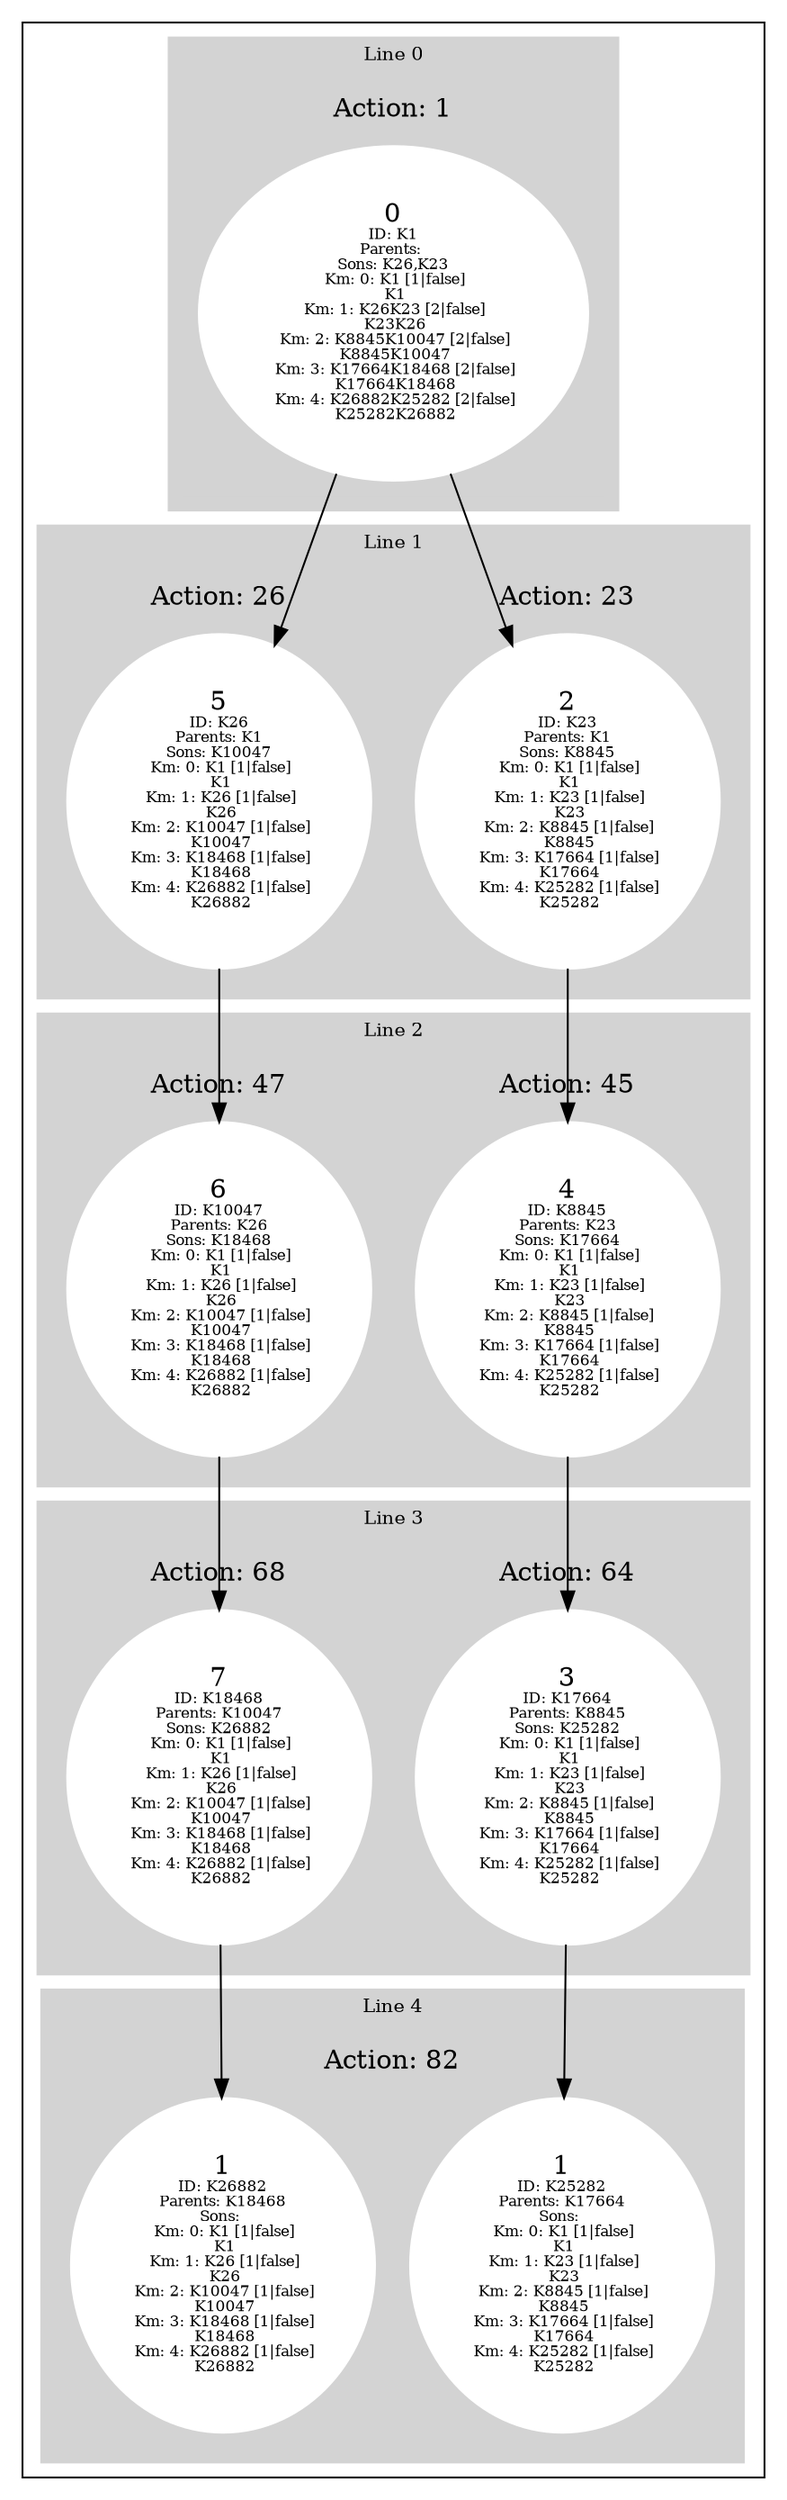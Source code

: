 digraph G {
subgraph cluster_info {
        subgraph cluster_0 {
        style=filled;
        color=lightgrey;
        node [style=filled,color=white];
        subgraph cluster_act_1 {
label = "Action: 1"step_K1 [label=<0<BR /><FONT POINT-SIZE="8">ID: K1</FONT><BR /><FONT POINT-SIZE="8">Parents: </FONT><BR /><FONT POINT-SIZE="8">Sons: K26,K23</FONT><BR /><FONT POINT-SIZE="8"> Km: 0: K1 [1|false]<BR /> K1</FONT><BR /><FONT POINT-SIZE="8"> Km: 1: K26K23 [2|false]<BR /> K23K26</FONT><BR /><FONT POINT-SIZE="8"> Km: 2: K8845K10047 [2|false]<BR /> K8845K10047</FONT><BR /><FONT POINT-SIZE="8"> Km: 3: K17664K18468 [2|false]<BR /> K17664K18468</FONT><BR /><FONT POINT-SIZE="8"> Km: 4: K26882K25282 [2|false]<BR /> K25282K26882</FONT>>]
}

        fontsize="10"
        label = "Line 0";
        }

        subgraph cluster_4 {
        style=filled;
        color=lightgrey;
        node [style=filled,color=white];
        subgraph cluster_act_82 {
label = "Action: 82"step_K26882 [label=<1<BR /><FONT POINT-SIZE="8">ID: K26882</FONT><BR /><FONT POINT-SIZE="8">Parents: K18468</FONT><BR /><FONT POINT-SIZE="8">Sons: </FONT><BR /><FONT POINT-SIZE="8"> Km: 0: K1 [1|false]<BR /> K1</FONT><BR /><FONT POINT-SIZE="8"> Km: 1: K26 [1|false]<BR /> K26</FONT><BR /><FONT POINT-SIZE="8"> Km: 2: K10047 [1|false]<BR /> K10047</FONT><BR /><FONT POINT-SIZE="8"> Km: 3: K18468 [1|false]<BR /> K18468</FONT><BR /><FONT POINT-SIZE="8"> Km: 4: K26882 [1|false]<BR /> K26882</FONT>>]
step_K25282 [label=<1<BR /><FONT POINT-SIZE="8">ID: K25282</FONT><BR /><FONT POINT-SIZE="8">Parents: K17664</FONT><BR /><FONT POINT-SIZE="8">Sons: </FONT><BR /><FONT POINT-SIZE="8"> Km: 0: K1 [1|false]<BR /> K1</FONT><BR /><FONT POINT-SIZE="8"> Km: 1: K23 [1|false]<BR /> K23</FONT><BR /><FONT POINT-SIZE="8"> Km: 2: K8845 [1|false]<BR /> K8845</FONT><BR /><FONT POINT-SIZE="8"> Km: 3: K17664 [1|false]<BR /> K17664</FONT><BR /><FONT POINT-SIZE="8"> Km: 4: K25282 [1|false]<BR /> K25282</FONT>>]
}
subgraph cluster_act_82 {
label = "Action: 82"step_K26882 [label=<1<BR /><FONT POINT-SIZE="8">ID: K26882</FONT><BR /><FONT POINT-SIZE="8">Parents: K18468</FONT><BR /><FONT POINT-SIZE="8">Sons: </FONT><BR /><FONT POINT-SIZE="8"> Km: 0: K1 [1|false]<BR /> K1</FONT><BR /><FONT POINT-SIZE="8"> Km: 1: K26 [1|false]<BR /> K26</FONT><BR /><FONT POINT-SIZE="8"> Km: 2: K10047 [1|false]<BR /> K10047</FONT><BR /><FONT POINT-SIZE="8"> Km: 3: K18468 [1|false]<BR /> K18468</FONT><BR /><FONT POINT-SIZE="8"> Km: 4: K26882 [1|false]<BR /> K26882</FONT>>]
step_K25282 [label=<1<BR /><FONT POINT-SIZE="8">ID: K25282</FONT><BR /><FONT POINT-SIZE="8">Parents: K17664</FONT><BR /><FONT POINT-SIZE="8">Sons: </FONT><BR /><FONT POINT-SIZE="8"> Km: 0: K1 [1|false]<BR /> K1</FONT><BR /><FONT POINT-SIZE="8"> Km: 1: K23 [1|false]<BR /> K23</FONT><BR /><FONT POINT-SIZE="8"> Km: 2: K8845 [1|false]<BR /> K8845</FONT><BR /><FONT POINT-SIZE="8"> Km: 3: K17664 [1|false]<BR /> K17664</FONT><BR /><FONT POINT-SIZE="8"> Km: 4: K25282 [1|false]<BR /> K25282</FONT>>]
}

        fontsize="10"
        label = "Line 4";
        }

        subgraph cluster_2 {
        style=filled;
        color=lightgrey;
        node [style=filled,color=white];
        subgraph cluster_act_45 {
label = "Action: 45"step_K8845 [label=<4<BR /><FONT POINT-SIZE="8">ID: K8845</FONT><BR /><FONT POINT-SIZE="8">Parents: K23</FONT><BR /><FONT POINT-SIZE="8">Sons: K17664</FONT><BR /><FONT POINT-SIZE="8"> Km: 0: K1 [1|false]<BR /> K1</FONT><BR /><FONT POINT-SIZE="8"> Km: 1: K23 [1|false]<BR /> K23</FONT><BR /><FONT POINT-SIZE="8"> Km: 2: K8845 [1|false]<BR /> K8845</FONT><BR /><FONT POINT-SIZE="8"> Km: 3: K17664 [1|false]<BR /> K17664</FONT><BR /><FONT POINT-SIZE="8"> Km: 4: K25282 [1|false]<BR /> K25282</FONT>>]
}
subgraph cluster_act_47 {
label = "Action: 47"step_K10047 [label=<6<BR /><FONT POINT-SIZE="8">ID: K10047</FONT><BR /><FONT POINT-SIZE="8">Parents: K26</FONT><BR /><FONT POINT-SIZE="8">Sons: K18468</FONT><BR /><FONT POINT-SIZE="8"> Km: 0: K1 [1|false]<BR /> K1</FONT><BR /><FONT POINT-SIZE="8"> Km: 1: K26 [1|false]<BR /> K26</FONT><BR /><FONT POINT-SIZE="8"> Km: 2: K10047 [1|false]<BR /> K10047</FONT><BR /><FONT POINT-SIZE="8"> Km: 3: K18468 [1|false]<BR /> K18468</FONT><BR /><FONT POINT-SIZE="8"> Km: 4: K26882 [1|false]<BR /> K26882</FONT>>]
}

        fontsize="10"
        label = "Line 2";
        }

        subgraph cluster_3 {
        style=filled;
        color=lightgrey;
        node [style=filled,color=white];
        subgraph cluster_act_64 {
label = "Action: 64"step_K17664 [label=<3<BR /><FONT POINT-SIZE="8">ID: K17664</FONT><BR /><FONT POINT-SIZE="8">Parents: K8845</FONT><BR /><FONT POINT-SIZE="8">Sons: K25282</FONT><BR /><FONT POINT-SIZE="8"> Km: 0: K1 [1|false]<BR /> K1</FONT><BR /><FONT POINT-SIZE="8"> Km: 1: K23 [1|false]<BR /> K23</FONT><BR /><FONT POINT-SIZE="8"> Km: 2: K8845 [1|false]<BR /> K8845</FONT><BR /><FONT POINT-SIZE="8"> Km: 3: K17664 [1|false]<BR /> K17664</FONT><BR /><FONT POINT-SIZE="8"> Km: 4: K25282 [1|false]<BR /> K25282</FONT>>]
}
subgraph cluster_act_68 {
label = "Action: 68"step_K18468 [label=<7<BR /><FONT POINT-SIZE="8">ID: K18468</FONT><BR /><FONT POINT-SIZE="8">Parents: K10047</FONT><BR /><FONT POINT-SIZE="8">Sons: K26882</FONT><BR /><FONT POINT-SIZE="8"> Km: 0: K1 [1|false]<BR /> K1</FONT><BR /><FONT POINT-SIZE="8"> Km: 1: K26 [1|false]<BR /> K26</FONT><BR /><FONT POINT-SIZE="8"> Km: 2: K10047 [1|false]<BR /> K10047</FONT><BR /><FONT POINT-SIZE="8"> Km: 3: K18468 [1|false]<BR /> K18468</FONT><BR /><FONT POINT-SIZE="8"> Km: 4: K26882 [1|false]<BR /> K26882</FONT>>]
}

        fontsize="10"
        label = "Line 3";
        }

        subgraph cluster_1 {
        style=filled;
        color=lightgrey;
        node [style=filled,color=white];
        subgraph cluster_act_26 {
label = "Action: 26"step_K26 [label=<5<BR /><FONT POINT-SIZE="8">ID: K26</FONT><BR /><FONT POINT-SIZE="8">Parents: K1</FONT><BR /><FONT POINT-SIZE="8">Sons: K10047</FONT><BR /><FONT POINT-SIZE="8"> Km: 0: K1 [1|false]<BR /> K1</FONT><BR /><FONT POINT-SIZE="8"> Km: 1: K26 [1|false]<BR /> K26</FONT><BR /><FONT POINT-SIZE="8"> Km: 2: K10047 [1|false]<BR /> K10047</FONT><BR /><FONT POINT-SIZE="8"> Km: 3: K18468 [1|false]<BR /> K18468</FONT><BR /><FONT POINT-SIZE="8"> Km: 4: K26882 [1|false]<BR /> K26882</FONT>>]
}
subgraph cluster_act_23 {
label = "Action: 23"step_K23 [label=<2<BR /><FONT POINT-SIZE="8">ID: K23</FONT><BR /><FONT POINT-SIZE="8">Parents: K1</FONT><BR /><FONT POINT-SIZE="8">Sons: K8845</FONT><BR /><FONT POINT-SIZE="8"> Km: 0: K1 [1|false]<BR /> K1</FONT><BR /><FONT POINT-SIZE="8"> Km: 1: K23 [1|false]<BR /> K23</FONT><BR /><FONT POINT-SIZE="8"> Km: 2: K8845 [1|false]<BR /> K8845</FONT><BR /><FONT POINT-SIZE="8"> Km: 3: K17664 [1|false]<BR /> K17664</FONT><BR /><FONT POINT-SIZE="8"> Km: 4: K25282 [1|false]<BR /> K25282</FONT>>]
}

        fontsize="10"
        label = "Line 1";
        }
step_K1 -> step_K26; 
step_K18468 -> step_K26882; 
step_K1 -> step_K23; 
step_K8845 -> step_K17664; 
step_K26 -> step_K10047; 
step_K10047 -> step_K18468; 
step_K23 -> step_K8845; 
step_K17664 -> step_K25282; 
}}